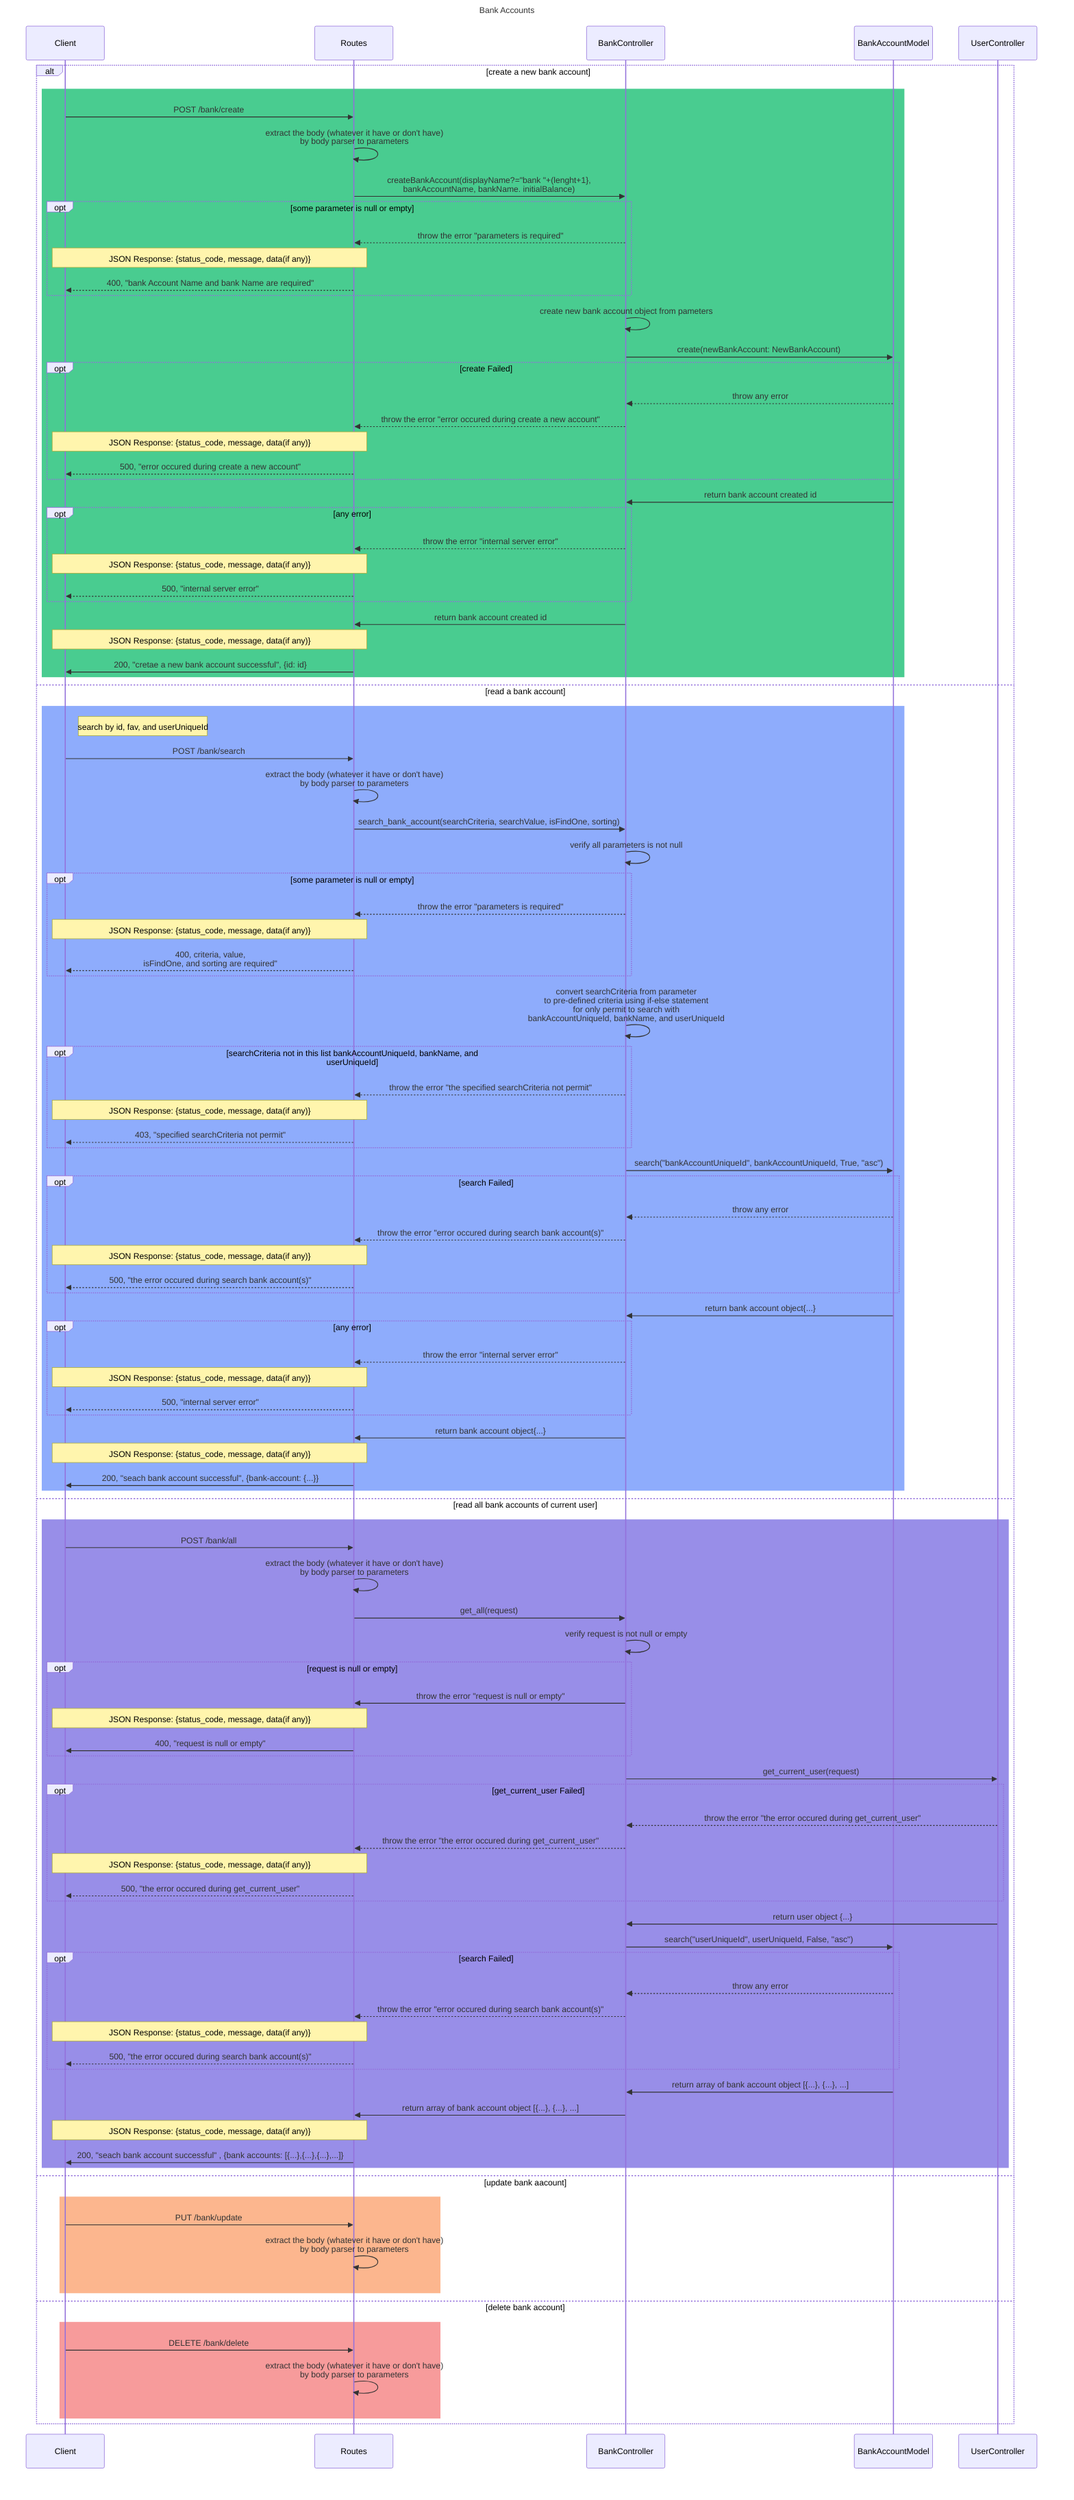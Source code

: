 sequenceDiagram
    title Bank Accounts
    participant Client
    participant Routes
    participant BankCont as BankController
    participant BankModel as BankAccountModel
    participant UserController

    alt create a new bank account
        rect rgb(73,204,144)
            Client->>Routes: POST /bank/create
            Routes->>Routes: extract the body (whatever it have or don't have)<br> by body parser to parameters
            Routes->>BankCont: createBankAccount(displayName?="bank "+(lenght+1},<br>bankAccountName, bankName. initialBalance) 
            opt some parameter is null or empty
                BankCont-->>Routes: throw the error "parameters is required"
                Note over Routes,Client: JSON Response: {status_code, message, data(if any)}
                Routes-->>Client: 400, "bank Account Name and bank Name are required"
            end
            BankCont->>BankCont: create new bank account object from pameters
            BankCont->>BankModel: create(newBankAccount: NewBankAccount)
            opt create Failed
                BankModel-->>BankCont: throw any error
                BankCont-->>Routes: throw the error "error occured during create a new account"
                Note over Routes,Client: JSON Response: {status_code, message, data(if any)}
                Routes-->>Client: 500, "error occured during create a new account"                
            end
            BankModel->>BankCont: return bank account created id
            opt any error
                BankCont-->>Routes: throw the error "internal server error"
                Note over Routes,Client: JSON Response: {status_code, message, data(if any)}
                Routes-->>Client: 500, "internal server error"
            end
            BankCont->>Routes: return bank account created id
            Note over Routes,Client: JSON Response: {status_code, message, data(if any)}
            Routes->>Client: 200, "cretae a new bank account successful", {id: id}
        end
    else read a bank account
        rect rgb(142,172,252)
            Note right of Client: search by id, fav, and userUniqueId
            Client->>Routes: POST /bank/search
            Routes->>Routes: extract the body (whatever it have or don't have)<br> by body parser to parameters
            Routes->>BankCont: search_bank_account(searchCriteria, searchValue, isFindOne, sorting)
            BankCont->>BankCont: verify all parameters is not null
            opt some parameter is null or empty
                BankCont-->>Routes: throw the error "parameters is required"
                Note over Routes,Client: JSON Response: {status_code, message, data(if any)}
                Routes-->>Client: 400, criteria, value,<br> isFindOne, and sorting are required"
            end 
            BankCont->>BankCont: convert searchCriteria from parameter<br>to pre-defined criteria using if-else statement<br>for only permit to search with<br>bankAccountUniqueId, bankName, and userUniqueId
            opt searchCriteria not in this list bankAccountUniqueId, bankName, and userUniqueId
                BankCont-->>Routes: throw the error "the specified searchCriteria not permit"
                Note over Routes,Client: JSON Response: {status_code, message, data(if any)}
                Routes-->>Client: 403, "specified searchCriteria not permit"
            end
            BankCont->>BankModel: search("bankAccountUniqueId", bankAccountUniqueId, True, "asc")
            opt search Failed
                BankModel-->>BankCont: throw any error
                BankCont-->>Routes: throw the error "error occured during search bank account(s)"
                Note over Routes,Client: JSON Response: {status_code, message, data(if any)}
                Routes-->>Client: 500, "the error occured during search bank account(s)"
            end
            BankModel->>BankCont: return bank account object{...}
            opt any error
                BankCont-->>Routes: throw the error "internal server error"
                Note over Routes,Client: JSON Response: {status_code, message, data(if any)}
                Routes-->>Client: 500, "internal server error"
            end
            BankCont->>Routes: return bank account object{...}
            Note over Routes,Client: JSON Response: {status_code, message, data(if any)}
            Routes->>Client: 200, "seach bank account successful", {bank-account: {...}}
        end
    else read all bank accounts of current user
        rect rgb(152, 142, 232)
            Client->>Routes: POST /bank/all
            Routes->>Routes: extract the body (whatever it have or don't have)<br> by body parser to parameters
            Routes->>BankCont: get_all(request)
            BankCont->>BankCont: verify request is not null or empty
            opt request is null or empty
                BankCont->>Routes: throw the error "request is null or empty"
                Note over Routes,Client: JSON Response: {status_code, message, data(if any)}
            Routes->>Client: 400, "request is null or empty"
            end
            BankCont->>UserController: get_current_user(request)
            opt get_current_user Failed
                UserController-->>BankCont: throw the error "the error occured during get_current_user"
                BankCont-->>Routes: throw the error "the error occured during get_current_user"
                Note over Routes,Client: JSON Response: {status_code, message, data(if any)}
                Routes-->>Client: 500, "the error occured during get_current_user"
            end
            UserController->>BankCont: return user object {...}
            BankCont->>BankModel: search("userUniqueId", userUniqueId, False, "asc")
            opt search Failed
                BankModel-->>BankCont: throw any error
                BankCont-->>Routes: throw the error "error occured during search bank account(s)"
                Note over Routes,Client: JSON Response: {status_code, message, data(if any)}
                Routes-->>Client: 500, "the error occured during search bank account(s)"
            end
            BankModel->>BankCont: return array of bank account object [{...}, {...}, ...]
            BankCont->>Routes: return array of bank account object [{...}, {...}, ...] 
            Note over Routes,Client: JSON Response: {status_code, message, data(if any)}
            Routes->>Client: 200, "seach bank account successful" , {bank accounts: [{...},{...},{...},...]}

        end
    else update bank aacount
        rect rgb(252,182,142)
            Client->>Routes: PUT  /bank/update
            Routes->>Routes: extract the body (whatever it have or don't have)<br> by body parser to parameters
        end
    else delete bank account
        rect rgb(247,155,155)
            Client->>Routes: DELETE /bank/delete
            Routes->>Routes: extract the body (whatever it have or don't have)<br> by body parser to parameters
        end
    end